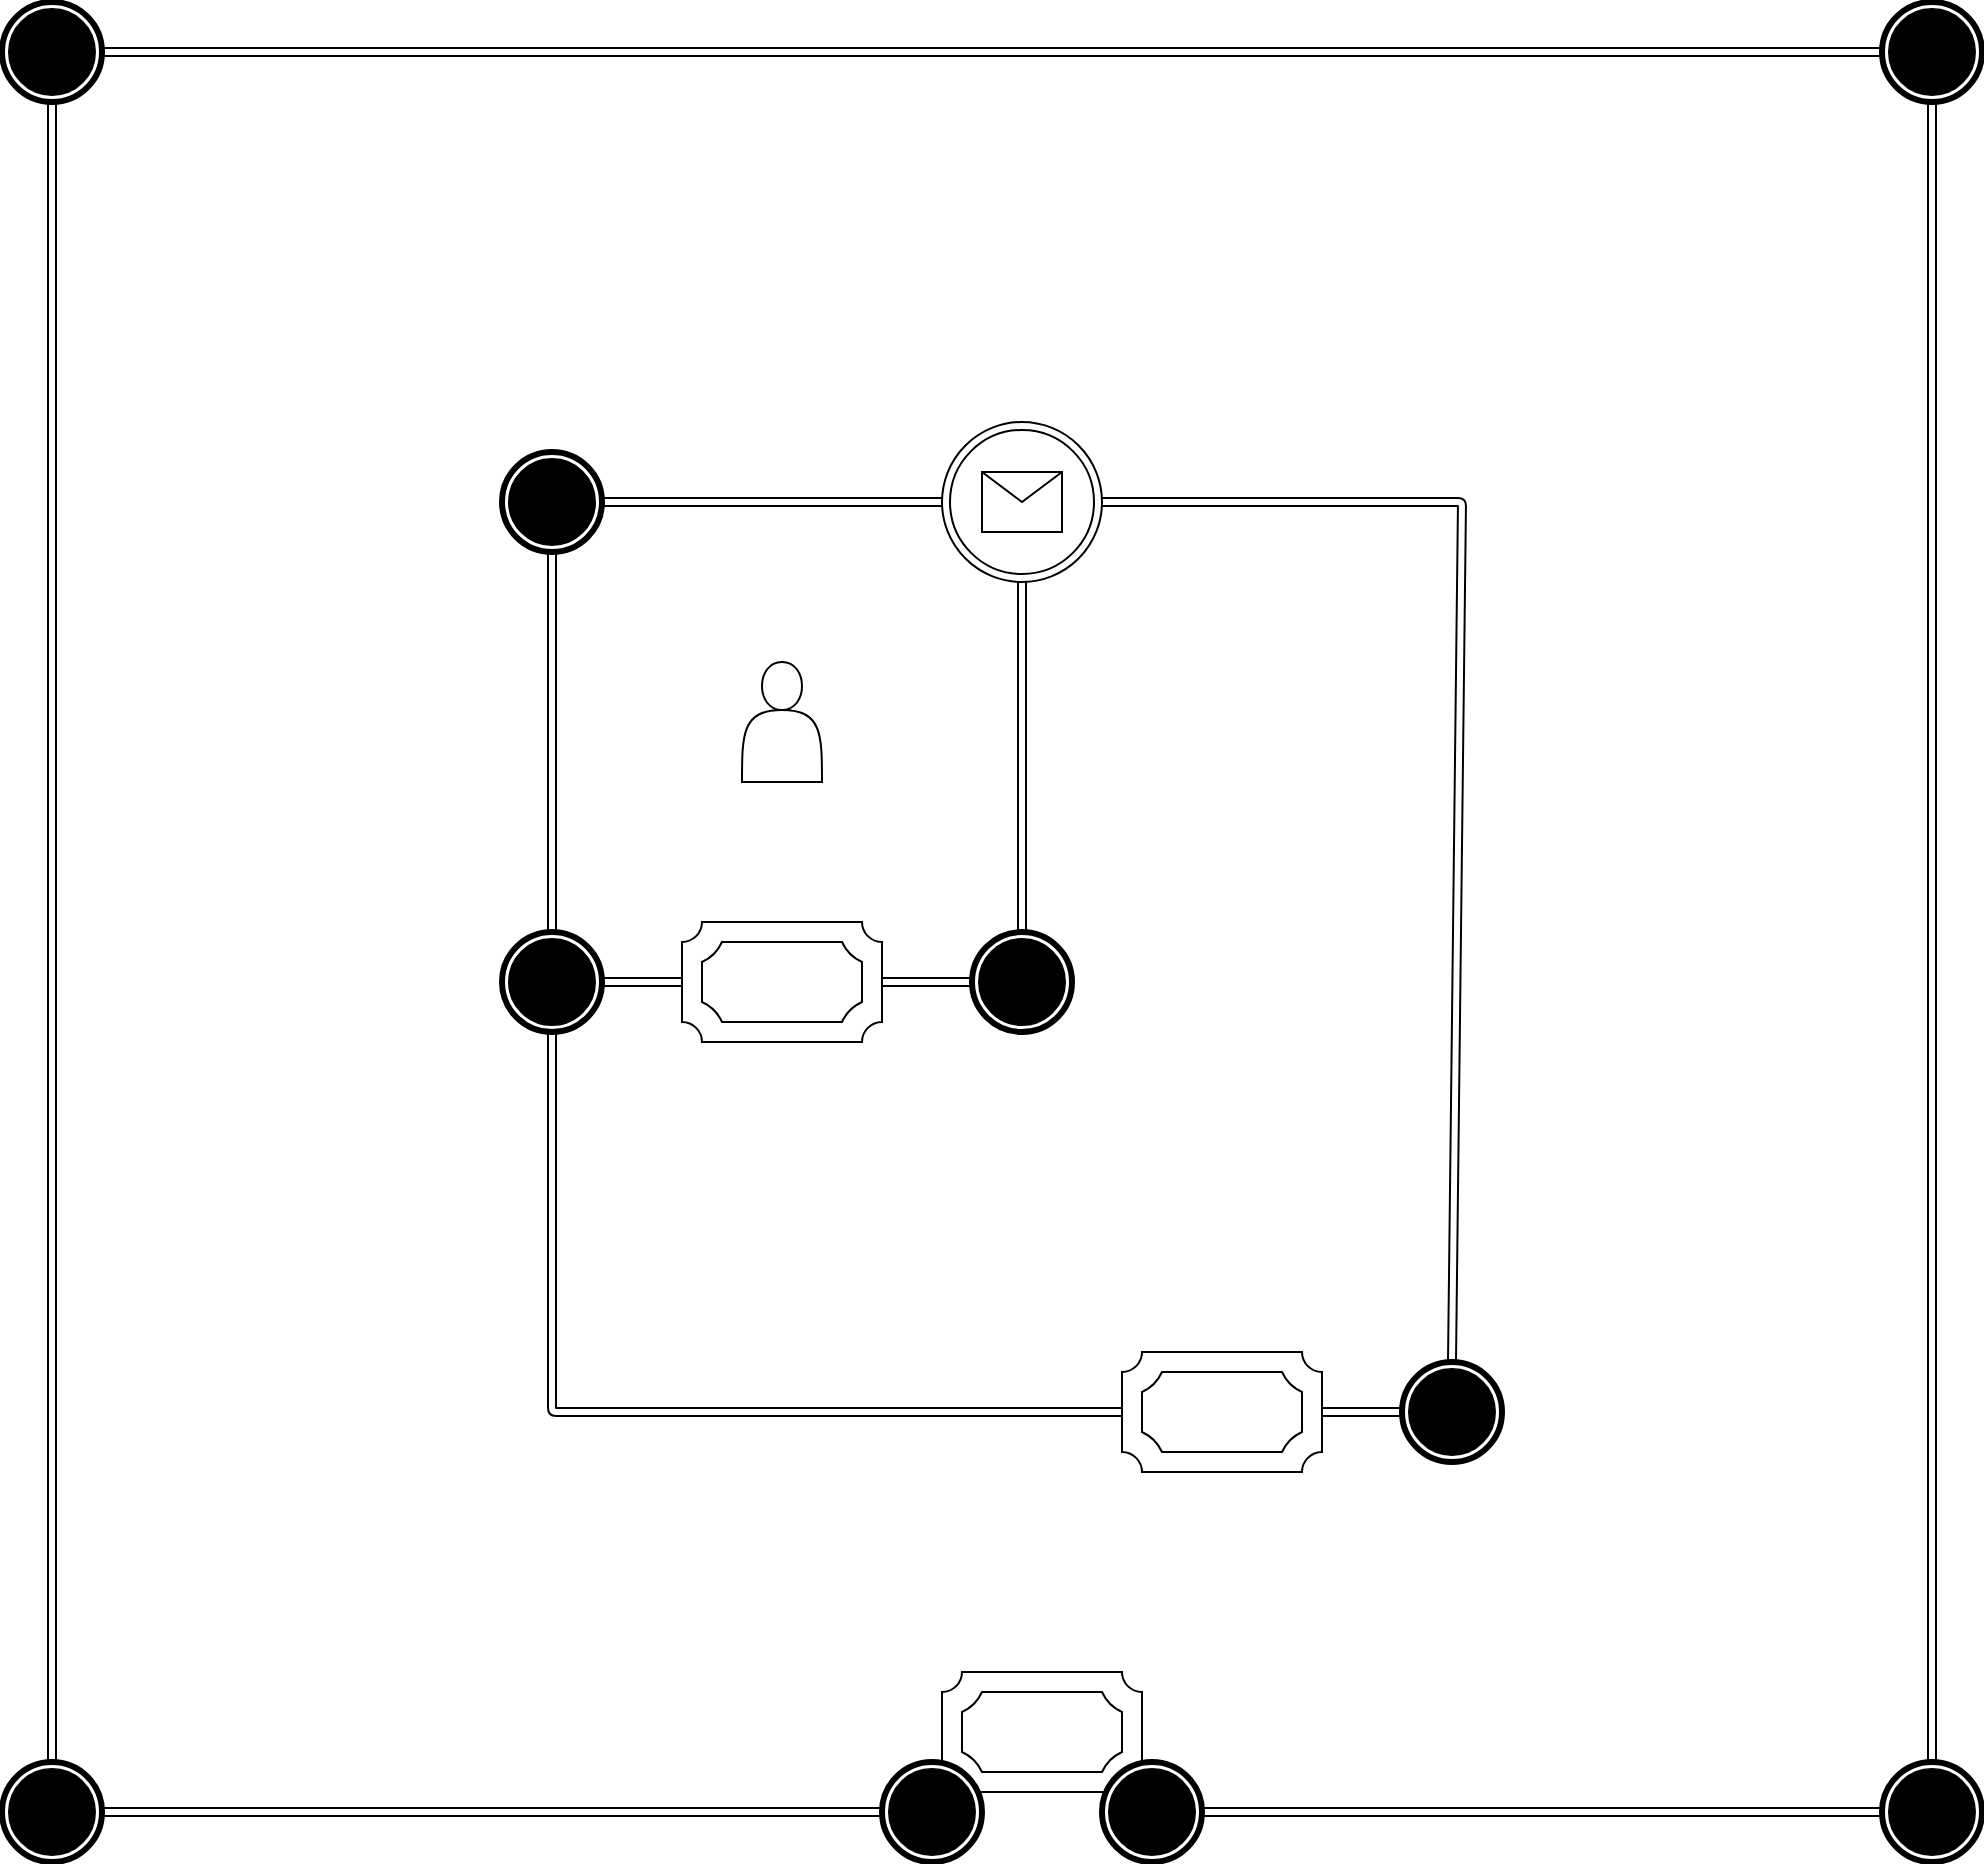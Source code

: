 <mxfile version="12.4.2" type="device" pages="1"><diagram id="jmUDuN6EkU9N8-ZrAGNA" name="Page-1"><mxGraphModel dx="2729" dy="2174" grid="1" gridSize="10" guides="1" tooltips="1" connect="1" arrows="1" fold="1" page="1" pageScale="1" pageWidth="827" pageHeight="1169" math="0" shadow="0"><root><mxCell id="0"/><mxCell id="1" parent="0"/><mxCell id="9oDPCgZ_loiVY1yeIoOC-23" value="" style="shape=mxgraph.bpmn.shape;html=1;verticalLabelPosition=bottom;labelBackgroundColor=#ffffff;verticalAlign=top;align=center;perimeter=ellipsePerimeter;outlineConnect=0;outline=end;symbol=terminate;" vertex="1" parent="1"><mxGeometry x="730" y="720" width="50" height="50" as="geometry"/></mxCell><mxCell id="9oDPCgZ_loiVY1yeIoOC-24" value="" style="shape=mxgraph.bpmn.shape;html=1;verticalLabelPosition=bottom;labelBackgroundColor=#ffffff;verticalAlign=top;align=center;perimeter=ellipsePerimeter;outlineConnect=0;outline=end;symbol=terminate;" vertex="1" parent="1"><mxGeometry x="-210" y="720" width="50" height="50" as="geometry"/></mxCell><mxCell id="9oDPCgZ_loiVY1yeIoOC-25" value="" style="shape=mxgraph.bpmn.shape;html=1;verticalLabelPosition=bottom;labelBackgroundColor=#ffffff;verticalAlign=top;align=center;perimeter=ellipsePerimeter;outlineConnect=0;outline=end;symbol=terminate;" vertex="1" parent="1"><mxGeometry x="-210" y="-160" width="50" height="50" as="geometry"/></mxCell><mxCell id="9oDPCgZ_loiVY1yeIoOC-26" value="" style="shape=mxgraph.bpmn.shape;html=1;verticalLabelPosition=bottom;labelBackgroundColor=#ffffff;verticalAlign=top;align=center;perimeter=ellipsePerimeter;outlineConnect=0;outline=end;symbol=terminate;" vertex="1" parent="1"><mxGeometry x="730" y="-160" width="50" height="50" as="geometry"/></mxCell><mxCell id="9oDPCgZ_loiVY1yeIoOC-27" value="" style="shape=link;html=1;exitX=0.5;exitY=0;exitDx=0;exitDy=0;entryX=0.5;entryY=1;entryDx=0;entryDy=0;" edge="1" parent="1" source="9oDPCgZ_loiVY1yeIoOC-24" target="9oDPCgZ_loiVY1yeIoOC-25"><mxGeometry width="50" height="50" relative="1" as="geometry"><mxPoint x="-210" y="840" as="sourcePoint"/><mxPoint x="-350" y="670" as="targetPoint"/></mxGeometry></mxCell><mxCell id="9oDPCgZ_loiVY1yeIoOC-28" value="" style="shape=link;html=1;entryX=1;entryY=0.5;entryDx=0;entryDy=0;exitX=0;exitY=0.5;exitDx=0;exitDy=0;" edge="1" parent="1" source="9oDPCgZ_loiVY1yeIoOC-26" target="9oDPCgZ_loiVY1yeIoOC-25"><mxGeometry width="50" height="50" relative="1" as="geometry"><mxPoint x="-210" y="840" as="sourcePoint"/><mxPoint x="-160" y="790" as="targetPoint"/></mxGeometry></mxCell><mxCell id="9oDPCgZ_loiVY1yeIoOC-32" value="" style="shape=link;html=1;exitX=1;exitY=0.5;exitDx=0;exitDy=0;entryX=0;entryY=0.5;entryDx=0;entryDy=0;" edge="1" parent="1" source="9oDPCgZ_loiVY1yeIoOC-24" target="9oDPCgZ_loiVY1yeIoOC-43"><mxGeometry width="50" height="50" relative="1" as="geometry"><mxPoint x="-210" y="870" as="sourcePoint"/><mxPoint x="170" y="745" as="targetPoint"/></mxGeometry></mxCell><mxCell id="9oDPCgZ_loiVY1yeIoOC-34" value="" style="shape=link;html=1;entryX=0;entryY=0.5;entryDx=0;entryDy=0;exitX=1;exitY=0.5;exitDx=0;exitDy=0;" edge="1" parent="1" source="9oDPCgZ_loiVY1yeIoOC-44" target="9oDPCgZ_loiVY1yeIoOC-23"><mxGeometry width="50" height="50" relative="1" as="geometry"><mxPoint x="440" y="745" as="sourcePoint"/><mxPoint x="-160" y="820" as="targetPoint"/></mxGeometry></mxCell><mxCell id="9oDPCgZ_loiVY1yeIoOC-41" value="" style="shape=link;html=1;entryX=0.5;entryY=0;entryDx=0;entryDy=0;exitX=0.5;exitY=1;exitDx=0;exitDy=0;" edge="1" parent="1" source="9oDPCgZ_loiVY1yeIoOC-26" target="9oDPCgZ_loiVY1yeIoOC-23"><mxGeometry width="50" height="50" relative="1" as="geometry"><mxPoint x="-210" y="860" as="sourcePoint"/><mxPoint x="-160" y="810" as="targetPoint"/></mxGeometry></mxCell><mxCell id="9oDPCgZ_loiVY1yeIoOC-42" value="" style="verticalLabelPosition=bottom;verticalAlign=top;html=1;shape=mxgraph.basic.plaque_frame;dx=10;" vertex="1" parent="1"><mxGeometry x="260" y="675" width="100" height="60" as="geometry"/></mxCell><mxCell id="9oDPCgZ_loiVY1yeIoOC-43" value="" style="shape=mxgraph.bpmn.shape;html=1;verticalLabelPosition=bottom;labelBackgroundColor=#ffffff;verticalAlign=top;align=center;perimeter=ellipsePerimeter;outlineConnect=0;outline=end;symbol=terminate;" vertex="1" parent="1"><mxGeometry x="230" y="720" width="50" height="50" as="geometry"/></mxCell><mxCell id="9oDPCgZ_loiVY1yeIoOC-44" value="" style="shape=mxgraph.bpmn.shape;html=1;verticalLabelPosition=bottom;labelBackgroundColor=#ffffff;verticalAlign=top;align=center;perimeter=ellipsePerimeter;outlineConnect=0;outline=end;symbol=terminate;" vertex="1" parent="1"><mxGeometry x="340" y="720" width="50" height="50" as="geometry"/></mxCell><mxCell id="aHXN9iTmSwGl16Bc3eBr-1" value="" style="shape=mxgraph.bpmn.shape;html=1;verticalLabelPosition=bottom;labelBackgroundColor=#ffffff;verticalAlign=top;align=center;perimeter=ellipsePerimeter;outlineConnect=0;outline=end;symbol=terminate;" vertex="1" parent="1"><mxGeometry x="275" y="305" width="50" height="50" as="geometry"/></mxCell><mxCell id="aHXN9iTmSwGl16Bc3eBr-2" value="" style="shape=mxgraph.bpmn.shape;html=1;verticalLabelPosition=bottom;labelBackgroundColor=#ffffff;verticalAlign=top;align=center;perimeter=ellipsePerimeter;outlineConnect=0;outline=end;symbol=terminate;" vertex="1" parent="1"><mxGeometry x="40" y="305" width="50" height="50" as="geometry"/></mxCell><mxCell id="aHXN9iTmSwGl16Bc3eBr-3" value="" style="verticalLabelPosition=bottom;verticalAlign=top;html=1;shape=mxgraph.basic.plaque_frame;dx=10;" vertex="1" parent="1"><mxGeometry x="130" y="300" width="100" height="60" as="geometry"/></mxCell><mxCell id="aHXN9iTmSwGl16Bc3eBr-4" value="" style="shape=mxgraph.bpmn.shape;html=1;verticalLabelPosition=bottom;labelBackgroundColor=#ffffff;verticalAlign=top;align=center;perimeter=ellipsePerimeter;outlineConnect=0;outline=end;symbol=terminate;" vertex="1" parent="1"><mxGeometry x="40" y="65" width="50" height="50" as="geometry"/></mxCell><mxCell id="aHXN9iTmSwGl16Bc3eBr-5" value="" style="shape=link;html=1;entryX=0;entryY=0.5;entryDx=0;entryDy=0;entryPerimeter=0;exitX=1;exitY=0.5;exitDx=0;exitDy=0;" edge="1" source="aHXN9iTmSwGl16Bc3eBr-2" target="aHXN9iTmSwGl16Bc3eBr-3" parent="1"><mxGeometry width="50" height="50" relative="1" as="geometry"><mxPoint x="-110" y="560" as="sourcePoint"/><mxPoint x="-60" y="510" as="targetPoint"/></mxGeometry></mxCell><mxCell id="aHXN9iTmSwGl16Bc3eBr-6" value="" style="shape=link;html=1;entryX=0.5;entryY=1;entryDx=0;entryDy=0;" edge="1" source="aHXN9iTmSwGl16Bc3eBr-2" target="aHXN9iTmSwGl16Bc3eBr-4" parent="1"><mxGeometry width="50" height="50" relative="1" as="geometry"><mxPoint x="-110" y="560" as="sourcePoint"/><mxPoint x="-60" y="510" as="targetPoint"/></mxGeometry></mxCell><mxCell id="aHXN9iTmSwGl16Bc3eBr-7" value="" style="shape=link;html=1;exitX=1;exitY=0.5;exitDx=0;exitDy=0;entryX=0;entryY=0.5;entryDx=0;entryDy=0;" edge="1" source="aHXN9iTmSwGl16Bc3eBr-4" target="aHXN9iTmSwGl16Bc3eBr-11" parent="1"><mxGeometry width="50" height="50" relative="1" as="geometry"><mxPoint x="-110" y="560" as="sourcePoint"/><mxPoint x="250" y="90" as="targetPoint"/></mxGeometry></mxCell><mxCell id="aHXN9iTmSwGl16Bc3eBr-8" value="" style="shape=link;html=1;entryX=1;entryY=0.5;entryDx=0;entryDy=0;entryPerimeter=0;exitX=0;exitY=0.5;exitDx=0;exitDy=0;" edge="1" source="aHXN9iTmSwGl16Bc3eBr-1" target="aHXN9iTmSwGl16Bc3eBr-3" parent="1"><mxGeometry width="50" height="50" relative="1" as="geometry"><mxPoint x="-110" y="560" as="sourcePoint"/><mxPoint x="-60" y="510" as="targetPoint"/></mxGeometry></mxCell><mxCell id="aHXN9iTmSwGl16Bc3eBr-9" value="" style="shape=link;html=1;entryX=0.5;entryY=0;entryDx=0;entryDy=0;exitX=0.5;exitY=1;exitDx=0;exitDy=0;" edge="1" source="aHXN9iTmSwGl16Bc3eBr-11" target="aHXN9iTmSwGl16Bc3eBr-1" parent="1"><mxGeometry width="50" height="50" relative="1" as="geometry"><mxPoint x="300" y="140" as="sourcePoint"/><mxPoint x="360" y="280" as="targetPoint"/></mxGeometry></mxCell><mxCell id="aHXN9iTmSwGl16Bc3eBr-10" value="" style="shape=actor;whiteSpace=wrap;html=1;" vertex="1" parent="1"><mxGeometry x="160" y="170" width="40" height="60" as="geometry"/></mxCell><mxCell id="aHXN9iTmSwGl16Bc3eBr-11" value="" style="ellipse;shape=doubleEllipse;whiteSpace=wrap;html=1;aspect=fixed;" vertex="1" parent="1"><mxGeometry x="260" y="50" width="80" height="80" as="geometry"/></mxCell><mxCell id="aHXN9iTmSwGl16Bc3eBr-12" value="" style="shape=message;whiteSpace=wrap;html=1;outlineConnect=0;" vertex="1" parent="1"><mxGeometry x="280" y="75" width="40" height="30" as="geometry"/></mxCell><mxCell id="aHXN9iTmSwGl16Bc3eBr-13" value="" style="shape=mxgraph.bpmn.shape;html=1;verticalLabelPosition=bottom;labelBackgroundColor=#ffffff;verticalAlign=top;align=center;perimeter=ellipsePerimeter;outlineConnect=0;outline=end;symbol=terminate;" vertex="1" parent="1"><mxGeometry x="490" y="520" width="50" height="50" as="geometry"/></mxCell><mxCell id="aHXN9iTmSwGl16Bc3eBr-14" value="" style="verticalLabelPosition=bottom;verticalAlign=top;html=1;shape=mxgraph.basic.plaque_frame;dx=10;" vertex="1" parent="1"><mxGeometry x="350" y="515" width="100" height="60" as="geometry"/></mxCell><mxCell id="aHXN9iTmSwGl16Bc3eBr-15" value="" style="shape=link;html=1;entryX=0;entryY=0.5;entryDx=0;entryDy=0;entryPerimeter=0;exitX=0.5;exitY=1;exitDx=0;exitDy=0;" edge="1" source="aHXN9iTmSwGl16Bc3eBr-2" target="aHXN9iTmSwGl16Bc3eBr-14" parent="1"><mxGeometry width="50" height="50" relative="1" as="geometry"><mxPoint x="90" y="545" as="sourcePoint"/><mxPoint x="100" y="600" as="targetPoint"/><Array as="points"><mxPoint x="65" y="545"/></Array></mxGeometry></mxCell><mxCell id="aHXN9iTmSwGl16Bc3eBr-16" value="" style="shape=link;html=1;entryX=0;entryY=0.5;entryDx=0;entryDy=0;exitX=1;exitY=0.5;exitDx=0;exitDy=0;exitPerimeter=0;" edge="1" source="aHXN9iTmSwGl16Bc3eBr-14" target="aHXN9iTmSwGl16Bc3eBr-13" parent="1"><mxGeometry width="50" height="50" relative="1" as="geometry"><mxPoint x="50" y="650" as="sourcePoint"/><mxPoint x="100" y="600" as="targetPoint"/></mxGeometry></mxCell><mxCell id="aHXN9iTmSwGl16Bc3eBr-17" value="" style="shape=link;html=1;entryX=0.5;entryY=0;entryDx=0;entryDy=0;exitX=1;exitY=0.5;exitDx=0;exitDy=0;" edge="1" source="aHXN9iTmSwGl16Bc3eBr-11" target="aHXN9iTmSwGl16Bc3eBr-13" parent="1"><mxGeometry width="50" height="50" relative="1" as="geometry"><mxPoint x="515" y="115" as="sourcePoint"/><mxPoint x="100" y="600" as="targetPoint"/><Array as="points"><mxPoint x="520" y="90"/></Array></mxGeometry></mxCell></root></mxGraphModel></diagram></mxfile>